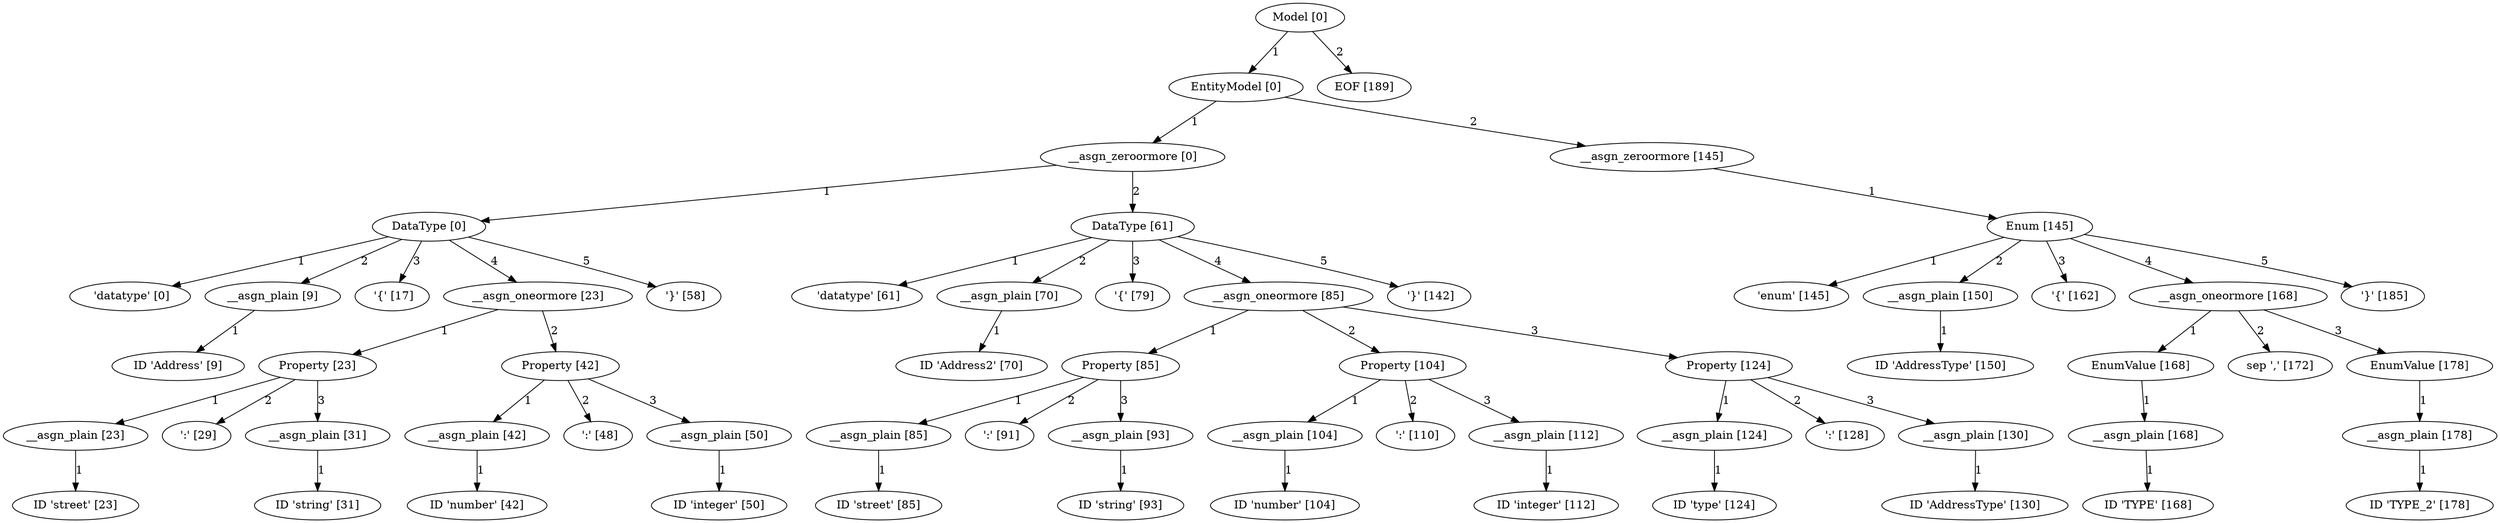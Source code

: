 digraph arpeggio_graph {
4398286656 [label="Model [0]"];
4398286656->4398286528 [label="1"]

4398286528 [label="EntityModel [0]"];
4398286528->4398284992 [label="1"]

4398284992 [label="__asgn_zeroormore [0]"];
4398284992->4398200384 [label="1"]

4398200384 [label="DataType [0]"];
4398200384->4398211456 [label="1"]

4398211456 [label=" 'datatype' [0]"];
4398200384->4398198848 [label="2"]

4398198848 [label="__asgn_plain [9]"];
4398198848->4398211232 [label="1"]

4398211232 [label="ID 'Address' [9]"];
4398200384->4398211568 [label="3"]

4398211568 [label=" '{' [17]"];
4398200384->4398200256 [label="4"]

4398200256 [label="__asgn_oneormore [23]"];
4398200256->4398199488 [label="1"]

4398199488 [label="Property [23]"];
4398199488->4398199104 [label="1"]

4398199104 [label="__asgn_plain [23]"];
4398199104->4398211680 [label="1"]

4398211680 [label="ID 'street' [23]"];
4398199488->4398211792 [label="2"]

4398211792 [label=" ':' [29]"];
4398199488->4398199360 [label="3"]

4398199360 [label="__asgn_plain [31]"];
4398199360->4398211904 [label="1"]

4398211904 [label="ID 'string' [31]"];
4398200256->4398200128 [label="2"]

4398200128 [label="Property [42]"];
4398200128->4398199744 [label="1"]

4398199744 [label="__asgn_plain [42]"];
4398199744->4398212016 [label="1"]

4398212016 [label="ID 'number' [42]"];
4398200128->4398212128 [label="2"]

4398212128 [label=" ':' [48]"];
4398200128->4398200000 [label="3"]

4398200000 [label="__asgn_plain [50]"];
4398200000->4398212240 [label="1"]

4398212240 [label="ID 'integer' [50]"];
4398200384->4398212352 [label="5"]

4398212352 [label=" '}' [58]"];
4398284992->4398284864 [label="2"]

4398284864 [label="DataType [61]"];
4398284864->4398212464 [label="1"]

4398212464 [label=" 'datatype' [61]"];
4398284864->4398200640 [label="2"]

4398200640 [label="__asgn_plain [70]"];
4398200640->4398212576 [label="1"]

4398212576 [label="ID 'Address2' [70]"];
4398284864->4398212688 [label="3"]

4398212688 [label=" '{' [79]"];
4398284864->4398202688 [label="4"]

4398202688 [label="__asgn_oneormore [85]"];
4398202688->4398201280 [label="1"]

4398201280 [label="Property [85]"];
4398201280->4398200896 [label="1"]

4398200896 [label="__asgn_plain [85]"];
4398200896->4398212800 [label="1"]

4398212800 [label="ID 'street' [85]"];
4398201280->4398212912 [label="2"]

4398212912 [label=" ':' [91]"];
4398201280->4398201152 [label="3"]

4398201152 [label="__asgn_plain [93]"];
4398201152->4398213024 [label="1"]

4398213024 [label="ID 'string' [93]"];
4398202688->4398201920 [label="2"]

4398201920 [label="Property [104]"];
4398201920->4398201536 [label="1"]

4398201536 [label="__asgn_plain [104]"];
4398201536->4398213136 [label="1"]

4398213136 [label="ID 'number' [104]"];
4398201920->4398213248 [label="2"]

4398213248 [label=" ':' [110]"];
4398201920->4398201792 [label="3"]

4398201792 [label="__asgn_plain [112]"];
4398201792->4398213360 [label="1"]

4398213360 [label="ID 'integer' [112]"];
4398202688->4398202560 [label="3"]

4398202560 [label="Property [124]"];
4398202560->4398202176 [label="1"]

4398202176 [label="__asgn_plain [124]"];
4398202176->4398213472 [label="1"]

4398213472 [label="ID 'type' [124]"];
4398202560->4398213584 [label="2"]

4398213584 [label=" ':' [128]"];
4398202560->4398202432 [label="3"]

4398202432 [label="__asgn_plain [130]"];
4398202432->4398213696 [label="1"]

4398213696 [label="ID 'AddressType' [130]"];
4398284864->4398213808 [label="5"]

4398213808 [label=" '}' [142]"];
4398286528->4398286400 [label="2"]

4398286400 [label="__asgn_zeroormore [145]"];
4398286400->4398286272 [label="1"]

4398286272 [label="Enum [145]"];
4398286272->4398213920 [label="1"]

4398213920 [label=" 'enum' [145]"];
4398286272->4398285248 [label="2"]

4398285248 [label="__asgn_plain [150]"];
4398285248->4398214032 [label="1"]

4398214032 [label="ID 'AddressType' [150]"];
4398286272->4398214144 [label="3"]

4398214144 [label=" '{' [162]"];
4398286272->4398286144 [label="4"]

4398286144 [label="__asgn_oneormore [168]"];
4398286144->4398285632 [label="1"]

4398285632 [label="EnumValue [168]"];
4398285632->4398285504 [label="1"]

4398285504 [label="__asgn_plain [168]"];
4398285504->4398214256 [label="1"]

4398214256 [label="ID 'TYPE' [168]"];
4398286144->4398214368 [label="2"]

4398214368 [label="sep ',' [172]"];
4398286144->4398286016 [label="3"]

4398286016 [label="EnumValue [178]"];
4398286016->4398285888 [label="1"]

4398285888 [label="__asgn_plain [178]"];
4398285888->4398214480 [label="1"]

4398214480 [label="ID 'TYPE_2' [178]"];
4398286272->4398214592 [label="5"]

4398214592 [label=" '}' [185]"];
4398286656->4398214704 [label="2"]

4398214704 [label="EOF [189]"];
}